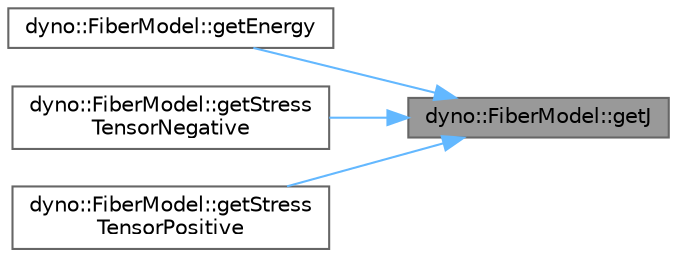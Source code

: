 digraph "dyno::FiberModel::getJ"
{
 // LATEX_PDF_SIZE
  bgcolor="transparent";
  edge [fontname=Helvetica,fontsize=10,labelfontname=Helvetica,labelfontsize=10];
  node [fontname=Helvetica,fontsize=10,shape=box,height=0.2,width=0.4];
  rankdir="RL";
  Node1 [id="Node000001",label="dyno::FiberModel::getJ",height=0.2,width=0.4,color="gray40", fillcolor="grey60", style="filled", fontcolor="black",tooltip=" "];
  Node1 -> Node2 [id="edge1_Node000001_Node000002",dir="back",color="steelblue1",style="solid",tooltip=" "];
  Node2 [id="Node000002",label="dyno::FiberModel::getEnergy",height=0.2,width=0.4,color="grey40", fillcolor="white", style="filled",URL="$classdyno_1_1_fiber_model.html#a248164cc99a0c9fba9e957d3af08c699",tooltip=" "];
  Node1 -> Node3 [id="edge2_Node000001_Node000003",dir="back",color="steelblue1",style="solid",tooltip=" "];
  Node3 [id="Node000003",label="dyno::FiberModel::getStress\lTensorNegative",height=0.2,width=0.4,color="grey40", fillcolor="white", style="filled",URL="$classdyno_1_1_fiber_model.html#a9740e2cf3ffad01af924a024403cf692",tooltip=" "];
  Node1 -> Node4 [id="edge3_Node000001_Node000004",dir="back",color="steelblue1",style="solid",tooltip=" "];
  Node4 [id="Node000004",label="dyno::FiberModel::getStress\lTensorPositive",height=0.2,width=0.4,color="grey40", fillcolor="white", style="filled",URL="$classdyno_1_1_fiber_model.html#ace85c66d9474d14ef0609c39811142bc",tooltip=" "];
}
